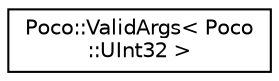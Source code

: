 digraph "Graphical Class Hierarchy"
{
 // LATEX_PDF_SIZE
  edge [fontname="Helvetica",fontsize="10",labelfontname="Helvetica",labelfontsize="10"];
  node [fontname="Helvetica",fontsize="10",shape=record];
  rankdir="LR";
  Node0 [label="Poco::ValidArgs\< Poco\l::UInt32 \>",height=0.2,width=0.4,color="black", fillcolor="white", style="filled",URL="$classPoco_1_1ValidArgs.html",tooltip=" "];
}
